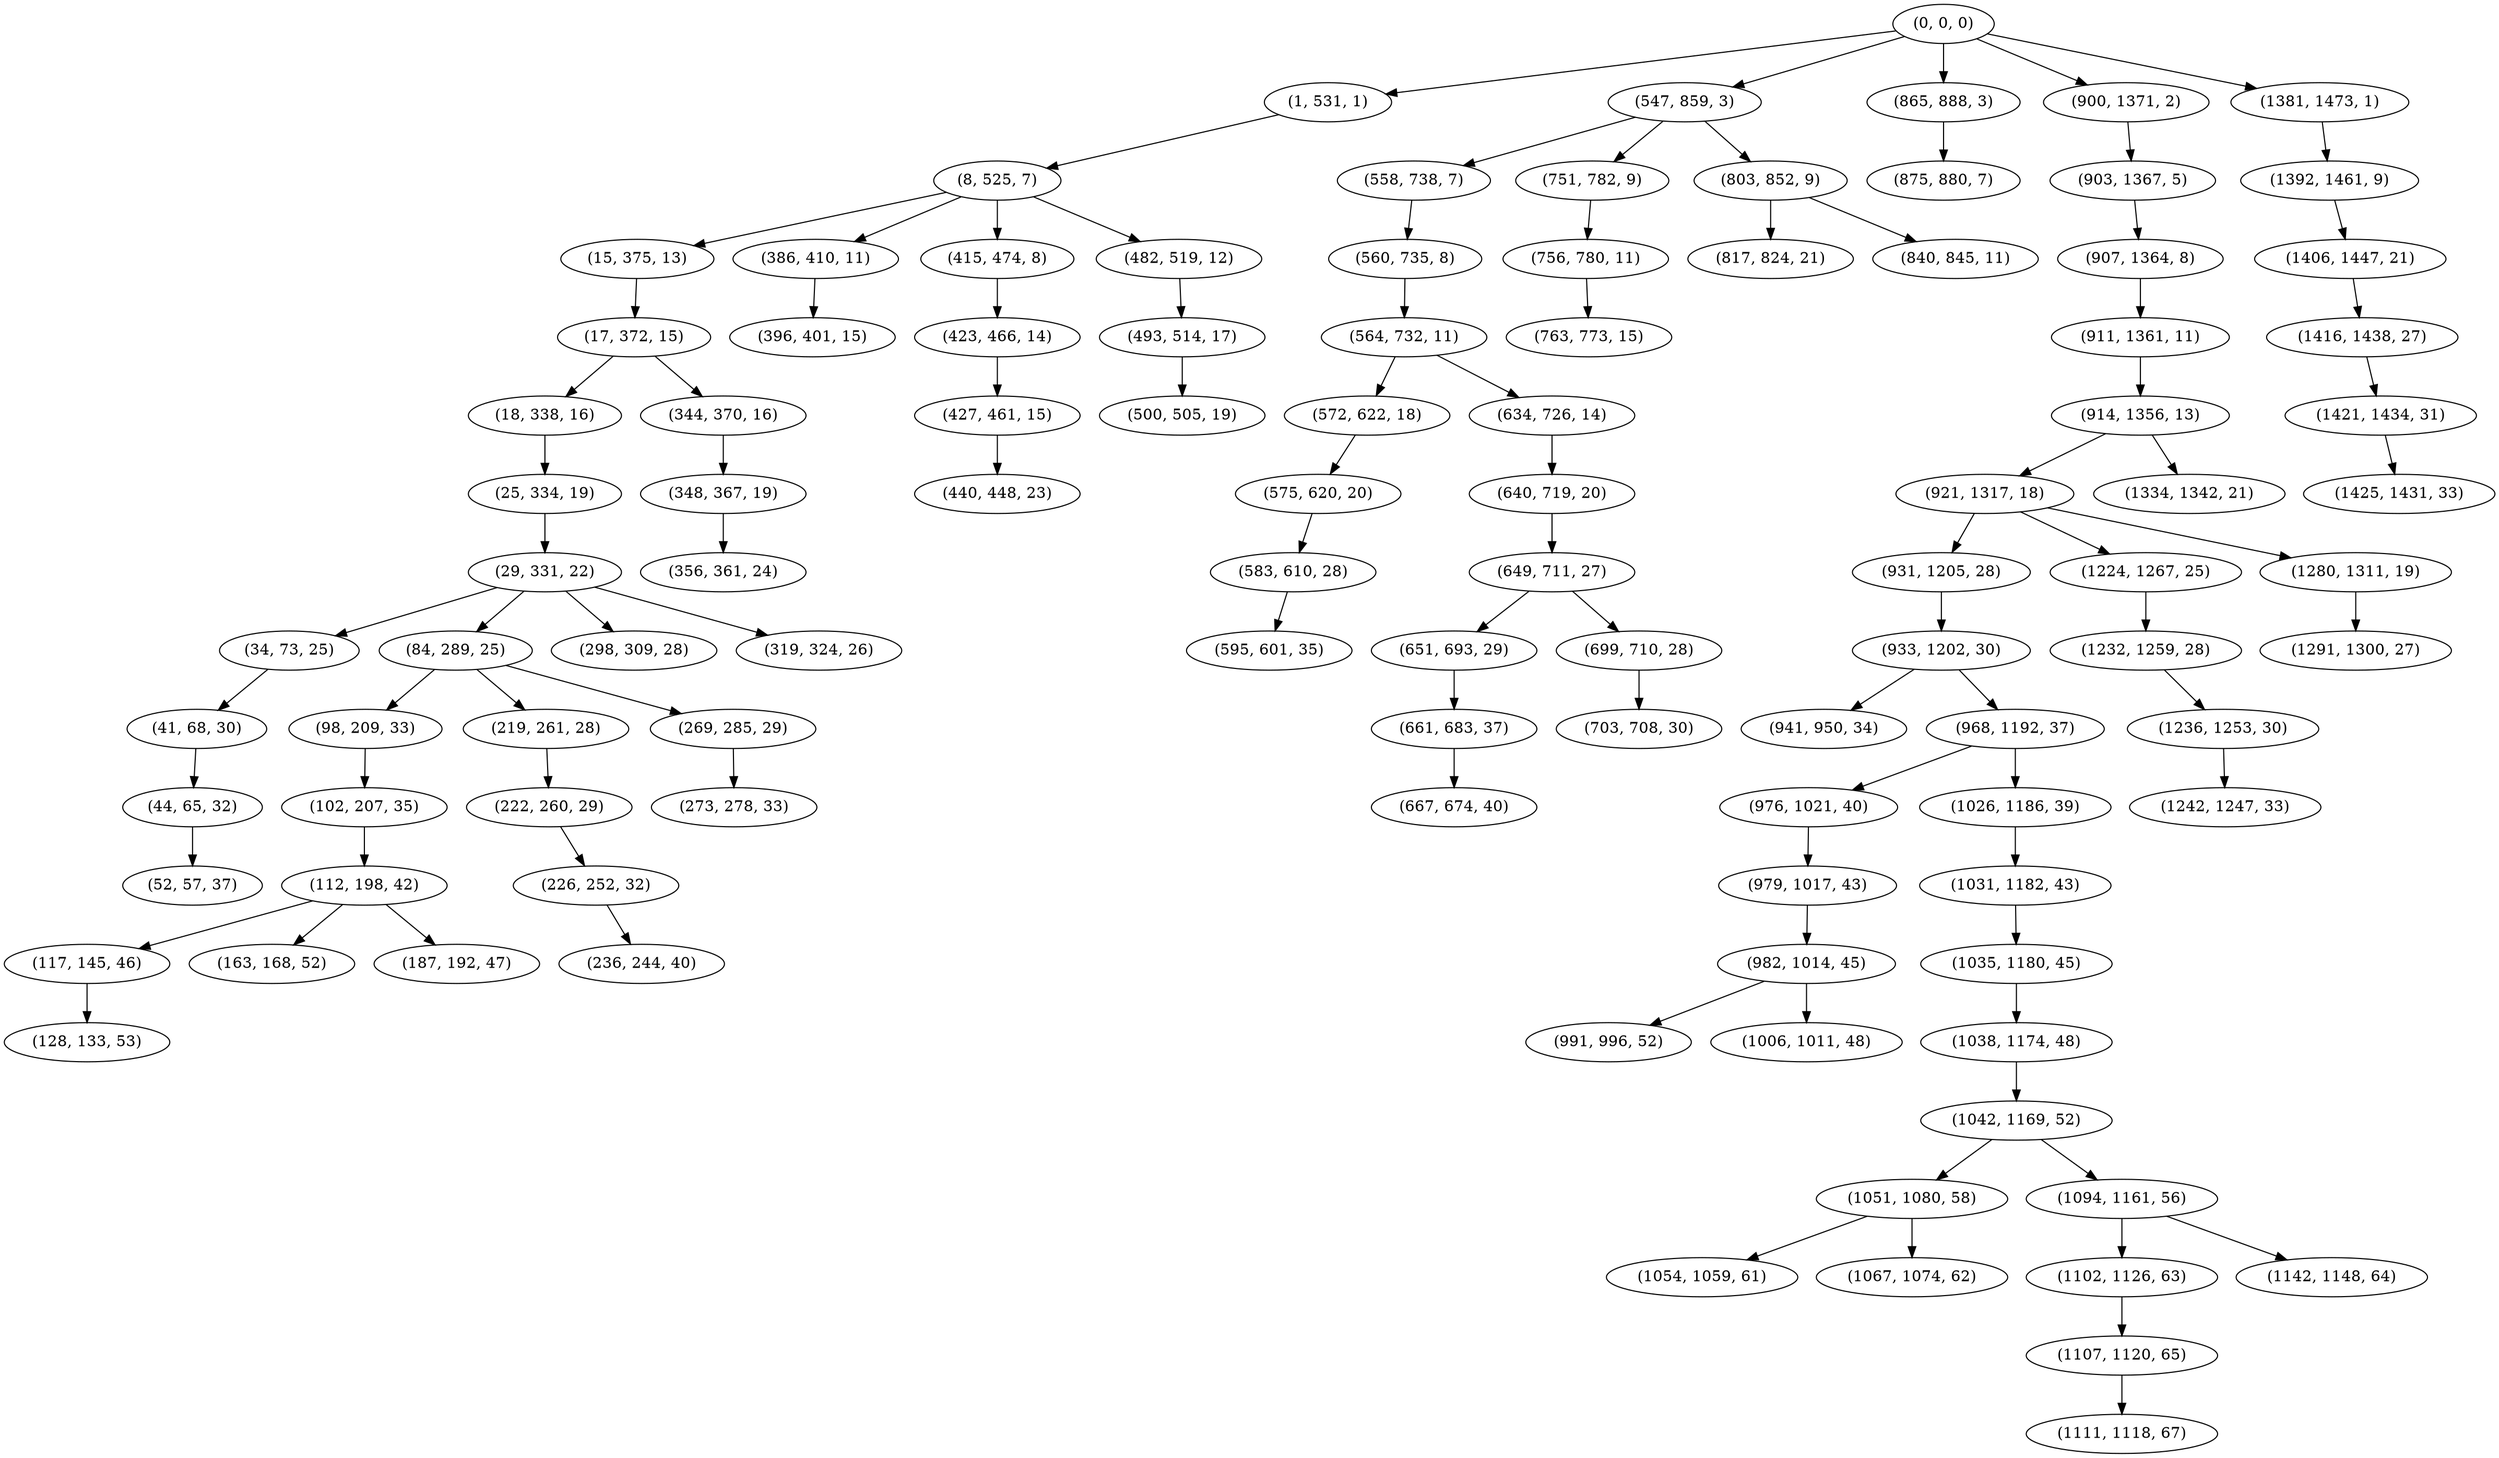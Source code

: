 digraph tree {
    "(0, 0, 0)";
    "(1, 531, 1)";
    "(8, 525, 7)";
    "(15, 375, 13)";
    "(17, 372, 15)";
    "(18, 338, 16)";
    "(25, 334, 19)";
    "(29, 331, 22)";
    "(34, 73, 25)";
    "(41, 68, 30)";
    "(44, 65, 32)";
    "(52, 57, 37)";
    "(84, 289, 25)";
    "(98, 209, 33)";
    "(102, 207, 35)";
    "(112, 198, 42)";
    "(117, 145, 46)";
    "(128, 133, 53)";
    "(163, 168, 52)";
    "(187, 192, 47)";
    "(219, 261, 28)";
    "(222, 260, 29)";
    "(226, 252, 32)";
    "(236, 244, 40)";
    "(269, 285, 29)";
    "(273, 278, 33)";
    "(298, 309, 28)";
    "(319, 324, 26)";
    "(344, 370, 16)";
    "(348, 367, 19)";
    "(356, 361, 24)";
    "(386, 410, 11)";
    "(396, 401, 15)";
    "(415, 474, 8)";
    "(423, 466, 14)";
    "(427, 461, 15)";
    "(440, 448, 23)";
    "(482, 519, 12)";
    "(493, 514, 17)";
    "(500, 505, 19)";
    "(547, 859, 3)";
    "(558, 738, 7)";
    "(560, 735, 8)";
    "(564, 732, 11)";
    "(572, 622, 18)";
    "(575, 620, 20)";
    "(583, 610, 28)";
    "(595, 601, 35)";
    "(634, 726, 14)";
    "(640, 719, 20)";
    "(649, 711, 27)";
    "(651, 693, 29)";
    "(661, 683, 37)";
    "(667, 674, 40)";
    "(699, 710, 28)";
    "(703, 708, 30)";
    "(751, 782, 9)";
    "(756, 780, 11)";
    "(763, 773, 15)";
    "(803, 852, 9)";
    "(817, 824, 21)";
    "(840, 845, 11)";
    "(865, 888, 3)";
    "(875, 880, 7)";
    "(900, 1371, 2)";
    "(903, 1367, 5)";
    "(907, 1364, 8)";
    "(911, 1361, 11)";
    "(914, 1356, 13)";
    "(921, 1317, 18)";
    "(931, 1205, 28)";
    "(933, 1202, 30)";
    "(941, 950, 34)";
    "(968, 1192, 37)";
    "(976, 1021, 40)";
    "(979, 1017, 43)";
    "(982, 1014, 45)";
    "(991, 996, 52)";
    "(1006, 1011, 48)";
    "(1026, 1186, 39)";
    "(1031, 1182, 43)";
    "(1035, 1180, 45)";
    "(1038, 1174, 48)";
    "(1042, 1169, 52)";
    "(1051, 1080, 58)";
    "(1054, 1059, 61)";
    "(1067, 1074, 62)";
    "(1094, 1161, 56)";
    "(1102, 1126, 63)";
    "(1107, 1120, 65)";
    "(1111, 1118, 67)";
    "(1142, 1148, 64)";
    "(1224, 1267, 25)";
    "(1232, 1259, 28)";
    "(1236, 1253, 30)";
    "(1242, 1247, 33)";
    "(1280, 1311, 19)";
    "(1291, 1300, 27)";
    "(1334, 1342, 21)";
    "(1381, 1473, 1)";
    "(1392, 1461, 9)";
    "(1406, 1447, 21)";
    "(1416, 1438, 27)";
    "(1421, 1434, 31)";
    "(1425, 1431, 33)";
    "(0, 0, 0)" -> "(1, 531, 1)";
    "(0, 0, 0)" -> "(547, 859, 3)";
    "(0, 0, 0)" -> "(865, 888, 3)";
    "(0, 0, 0)" -> "(900, 1371, 2)";
    "(0, 0, 0)" -> "(1381, 1473, 1)";
    "(1, 531, 1)" -> "(8, 525, 7)";
    "(8, 525, 7)" -> "(15, 375, 13)";
    "(8, 525, 7)" -> "(386, 410, 11)";
    "(8, 525, 7)" -> "(415, 474, 8)";
    "(8, 525, 7)" -> "(482, 519, 12)";
    "(15, 375, 13)" -> "(17, 372, 15)";
    "(17, 372, 15)" -> "(18, 338, 16)";
    "(17, 372, 15)" -> "(344, 370, 16)";
    "(18, 338, 16)" -> "(25, 334, 19)";
    "(25, 334, 19)" -> "(29, 331, 22)";
    "(29, 331, 22)" -> "(34, 73, 25)";
    "(29, 331, 22)" -> "(84, 289, 25)";
    "(29, 331, 22)" -> "(298, 309, 28)";
    "(29, 331, 22)" -> "(319, 324, 26)";
    "(34, 73, 25)" -> "(41, 68, 30)";
    "(41, 68, 30)" -> "(44, 65, 32)";
    "(44, 65, 32)" -> "(52, 57, 37)";
    "(84, 289, 25)" -> "(98, 209, 33)";
    "(84, 289, 25)" -> "(219, 261, 28)";
    "(84, 289, 25)" -> "(269, 285, 29)";
    "(98, 209, 33)" -> "(102, 207, 35)";
    "(102, 207, 35)" -> "(112, 198, 42)";
    "(112, 198, 42)" -> "(117, 145, 46)";
    "(112, 198, 42)" -> "(163, 168, 52)";
    "(112, 198, 42)" -> "(187, 192, 47)";
    "(117, 145, 46)" -> "(128, 133, 53)";
    "(219, 261, 28)" -> "(222, 260, 29)";
    "(222, 260, 29)" -> "(226, 252, 32)";
    "(226, 252, 32)" -> "(236, 244, 40)";
    "(269, 285, 29)" -> "(273, 278, 33)";
    "(344, 370, 16)" -> "(348, 367, 19)";
    "(348, 367, 19)" -> "(356, 361, 24)";
    "(386, 410, 11)" -> "(396, 401, 15)";
    "(415, 474, 8)" -> "(423, 466, 14)";
    "(423, 466, 14)" -> "(427, 461, 15)";
    "(427, 461, 15)" -> "(440, 448, 23)";
    "(482, 519, 12)" -> "(493, 514, 17)";
    "(493, 514, 17)" -> "(500, 505, 19)";
    "(547, 859, 3)" -> "(558, 738, 7)";
    "(547, 859, 3)" -> "(751, 782, 9)";
    "(547, 859, 3)" -> "(803, 852, 9)";
    "(558, 738, 7)" -> "(560, 735, 8)";
    "(560, 735, 8)" -> "(564, 732, 11)";
    "(564, 732, 11)" -> "(572, 622, 18)";
    "(564, 732, 11)" -> "(634, 726, 14)";
    "(572, 622, 18)" -> "(575, 620, 20)";
    "(575, 620, 20)" -> "(583, 610, 28)";
    "(583, 610, 28)" -> "(595, 601, 35)";
    "(634, 726, 14)" -> "(640, 719, 20)";
    "(640, 719, 20)" -> "(649, 711, 27)";
    "(649, 711, 27)" -> "(651, 693, 29)";
    "(649, 711, 27)" -> "(699, 710, 28)";
    "(651, 693, 29)" -> "(661, 683, 37)";
    "(661, 683, 37)" -> "(667, 674, 40)";
    "(699, 710, 28)" -> "(703, 708, 30)";
    "(751, 782, 9)" -> "(756, 780, 11)";
    "(756, 780, 11)" -> "(763, 773, 15)";
    "(803, 852, 9)" -> "(817, 824, 21)";
    "(803, 852, 9)" -> "(840, 845, 11)";
    "(865, 888, 3)" -> "(875, 880, 7)";
    "(900, 1371, 2)" -> "(903, 1367, 5)";
    "(903, 1367, 5)" -> "(907, 1364, 8)";
    "(907, 1364, 8)" -> "(911, 1361, 11)";
    "(911, 1361, 11)" -> "(914, 1356, 13)";
    "(914, 1356, 13)" -> "(921, 1317, 18)";
    "(914, 1356, 13)" -> "(1334, 1342, 21)";
    "(921, 1317, 18)" -> "(931, 1205, 28)";
    "(921, 1317, 18)" -> "(1224, 1267, 25)";
    "(921, 1317, 18)" -> "(1280, 1311, 19)";
    "(931, 1205, 28)" -> "(933, 1202, 30)";
    "(933, 1202, 30)" -> "(941, 950, 34)";
    "(933, 1202, 30)" -> "(968, 1192, 37)";
    "(968, 1192, 37)" -> "(976, 1021, 40)";
    "(968, 1192, 37)" -> "(1026, 1186, 39)";
    "(976, 1021, 40)" -> "(979, 1017, 43)";
    "(979, 1017, 43)" -> "(982, 1014, 45)";
    "(982, 1014, 45)" -> "(991, 996, 52)";
    "(982, 1014, 45)" -> "(1006, 1011, 48)";
    "(1026, 1186, 39)" -> "(1031, 1182, 43)";
    "(1031, 1182, 43)" -> "(1035, 1180, 45)";
    "(1035, 1180, 45)" -> "(1038, 1174, 48)";
    "(1038, 1174, 48)" -> "(1042, 1169, 52)";
    "(1042, 1169, 52)" -> "(1051, 1080, 58)";
    "(1042, 1169, 52)" -> "(1094, 1161, 56)";
    "(1051, 1080, 58)" -> "(1054, 1059, 61)";
    "(1051, 1080, 58)" -> "(1067, 1074, 62)";
    "(1094, 1161, 56)" -> "(1102, 1126, 63)";
    "(1094, 1161, 56)" -> "(1142, 1148, 64)";
    "(1102, 1126, 63)" -> "(1107, 1120, 65)";
    "(1107, 1120, 65)" -> "(1111, 1118, 67)";
    "(1224, 1267, 25)" -> "(1232, 1259, 28)";
    "(1232, 1259, 28)" -> "(1236, 1253, 30)";
    "(1236, 1253, 30)" -> "(1242, 1247, 33)";
    "(1280, 1311, 19)" -> "(1291, 1300, 27)";
    "(1381, 1473, 1)" -> "(1392, 1461, 9)";
    "(1392, 1461, 9)" -> "(1406, 1447, 21)";
    "(1406, 1447, 21)" -> "(1416, 1438, 27)";
    "(1416, 1438, 27)" -> "(1421, 1434, 31)";
    "(1421, 1434, 31)" -> "(1425, 1431, 33)";
}
